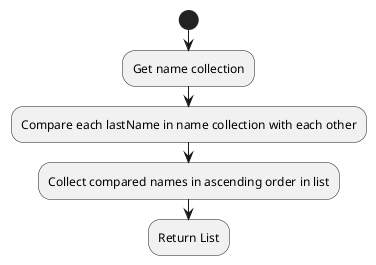 @startuml
'https://plantuml.com/activity-diagram-beta

start
    :Get name collection;
    :Compare each lastName in name collection with each other;
    :Collect compared names in ascending order in list;
    :Return List;

@enduml
